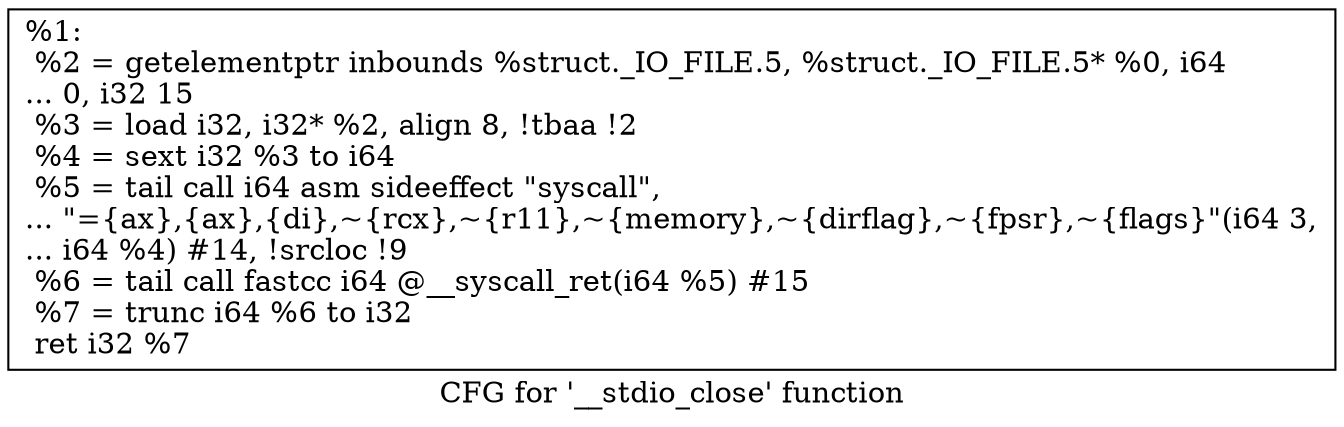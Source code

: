 digraph "CFG for '__stdio_close' function" {
	label="CFG for '__stdio_close' function";

	Node0x16c58d0 [shape=record,label="{%1:\l  %2 = getelementptr inbounds %struct._IO_FILE.5, %struct._IO_FILE.5* %0, i64\l... 0, i32 15\l  %3 = load i32, i32* %2, align 8, !tbaa !2\l  %4 = sext i32 %3 to i64\l  %5 = tail call i64 asm sideeffect \"syscall\",\l... \"=\{ax\},\{ax\},\{di\},~\{rcx\},~\{r11\},~\{memory\},~\{dirflag\},~\{fpsr\},~\{flags\}\"(i64 3,\l... i64 %4) #14, !srcloc !9\l  %6 = tail call fastcc i64 @__syscall_ret(i64 %5) #15\l  %7 = trunc i64 %6 to i32\l  ret i32 %7\l}"];
}
